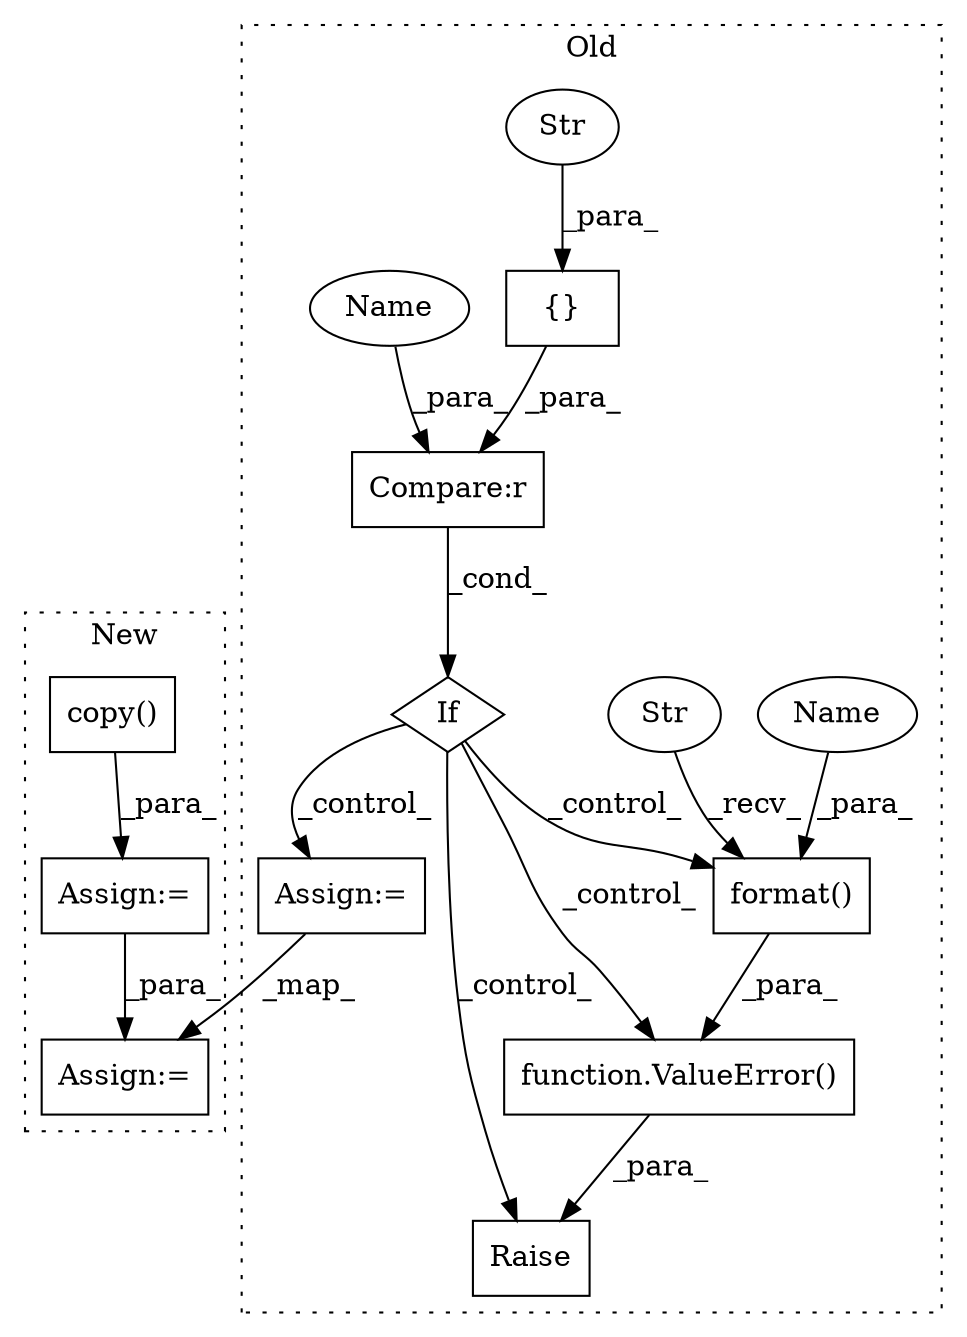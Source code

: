 digraph G {
subgraph cluster0 {
1 [label="Raise" a="91" s="1009" l="6" shape="box"];
3 [label="function.ValueError()" a="75" s="1015,1168" l="28,1" shape="box"];
4 [label="{}" a="59" s="956,994" l="1,0" shape="box"];
5 [label="Str" a="66" s="984" l="10" shape="ellipse"];
6 [label="Assign:=" a="68" s="2775" l="3" shape="box"];
8 [label="Compare:r" a="40" s="933" l="62" shape="box"];
10 [label="If" a="96" s="930,995" l="3,14" shape="diamond"];
11 [label="format()" a="75" s="1043,1167" l="109,1" shape="box"];
12 [label="Str" a="66" s="1043" l="47" shape="ellipse"];
13 [label="Name" a="87" s="933" l="15" shape="ellipse"];
14 [label="Name" a="87" s="1152" l="15" shape="ellipse"];
label = "Old";
style="dotted";
}
subgraph cluster1 {
2 [label="copy()" a="75" s="2653" l="24" shape="box"];
7 [label="Assign:=" a="68" s="3534" l="3" shape="box"];
9 [label="Assign:=" a="68" s="2650" l="3" shape="box"];
label = "New";
style="dotted";
}
2 -> 9 [label="_para_"];
3 -> 1 [label="_para_"];
4 -> 8 [label="_para_"];
5 -> 4 [label="_para_"];
6 -> 7 [label="_map_"];
8 -> 10 [label="_cond_"];
9 -> 7 [label="_para_"];
10 -> 1 [label="_control_"];
10 -> 3 [label="_control_"];
10 -> 11 [label="_control_"];
10 -> 6 [label="_control_"];
11 -> 3 [label="_para_"];
12 -> 11 [label="_recv_"];
13 -> 8 [label="_para_"];
14 -> 11 [label="_para_"];
}